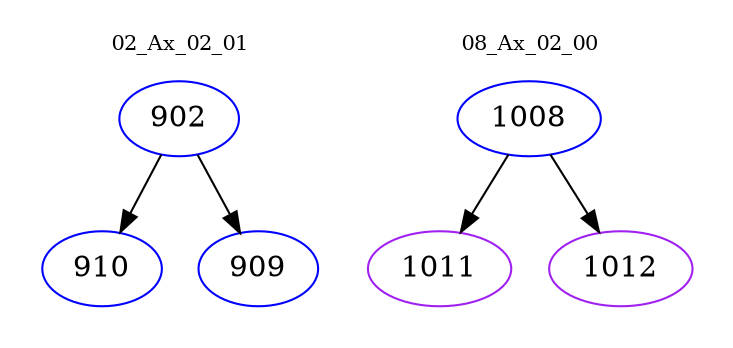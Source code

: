 digraph{
subgraph cluster_0 {
color = white
label = "02_Ax_02_01";
fontsize=10;
T0_902 [label="902", color="blue"]
T0_902 -> T0_910 [color="black"]
T0_910 [label="910", color="blue"]
T0_902 -> T0_909 [color="black"]
T0_909 [label="909", color="blue"]
}
subgraph cluster_1 {
color = white
label = "08_Ax_02_00";
fontsize=10;
T1_1008 [label="1008", color="blue"]
T1_1008 -> T1_1011 [color="black"]
T1_1011 [label="1011", color="purple"]
T1_1008 -> T1_1012 [color="black"]
T1_1012 [label="1012", color="purple"]
}
}
